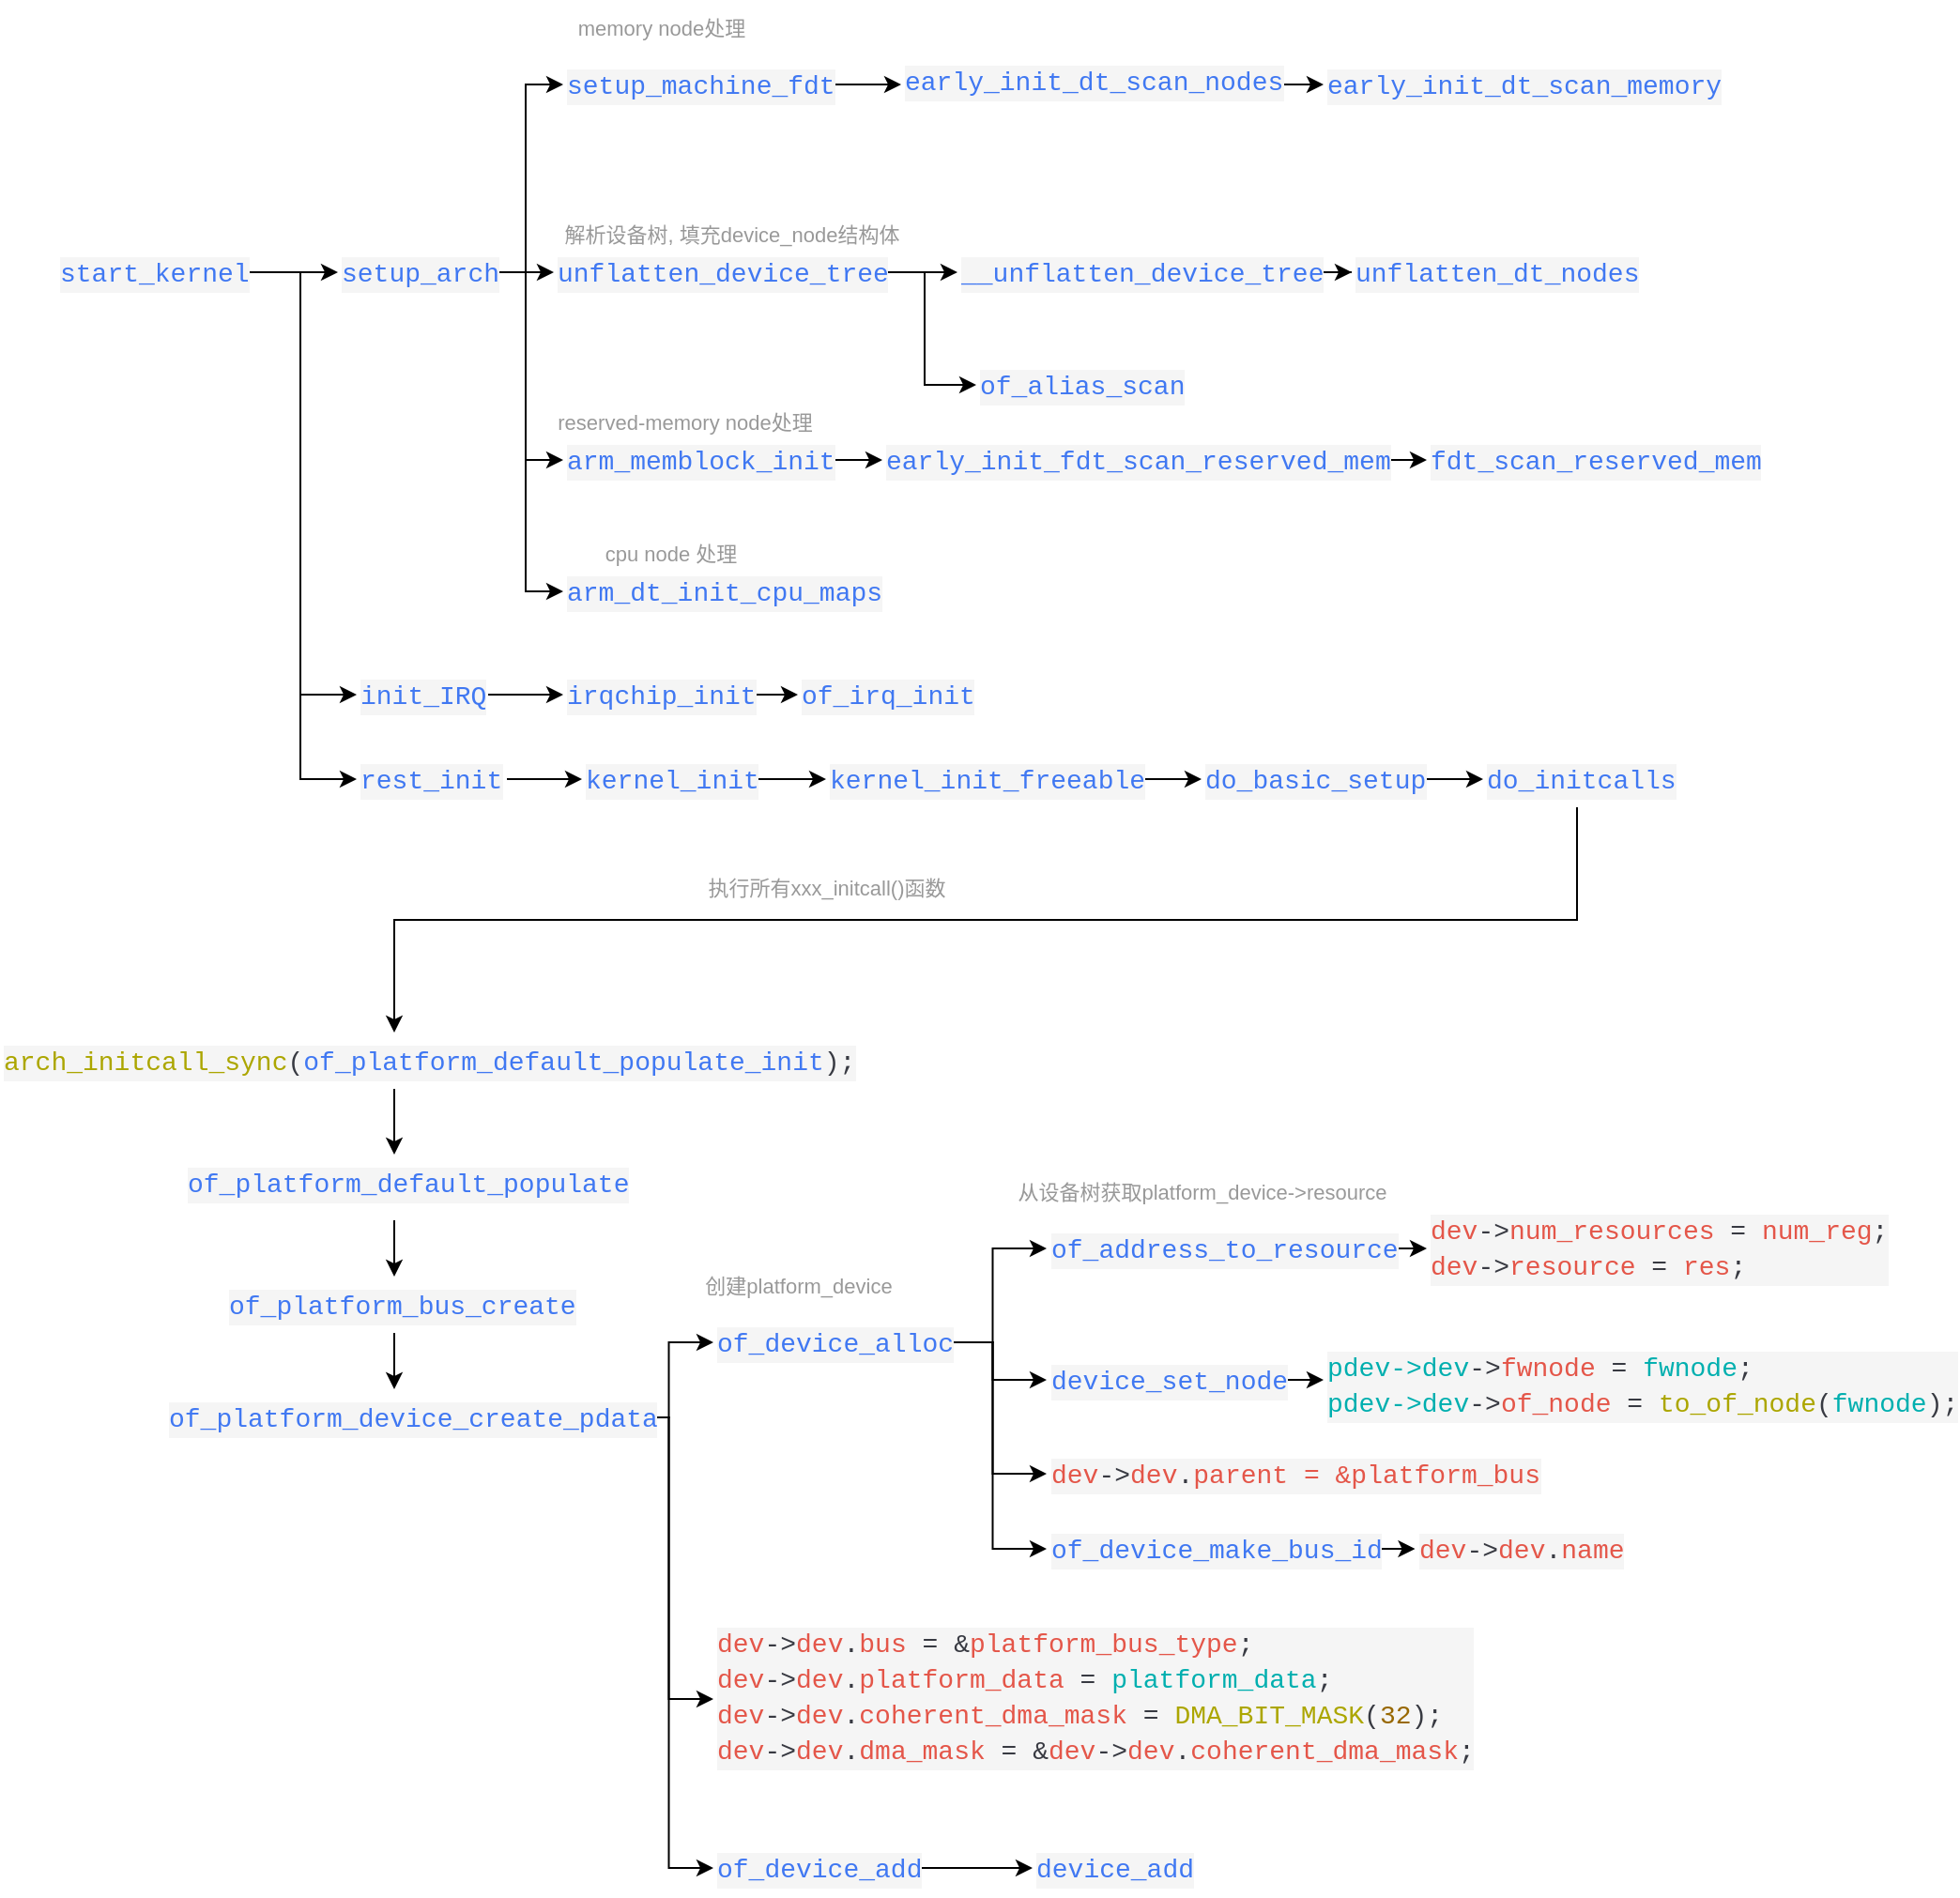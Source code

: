<mxfile version="26.0.2">
  <diagram name="Page-1" id="c_aKFCgezThwKSnsP-2Q">
    <mxGraphModel dx="1252" dy="1802" grid="1" gridSize="10" guides="1" tooltips="1" connect="1" arrows="1" fold="1" page="1" pageScale="1" pageWidth="827" pageHeight="1169" math="0" shadow="0">
      <root>
        <mxCell id="0" />
        <mxCell id="1" parent="0" />
        <mxCell id="-WgV6c3cFRhMevF5lkmL-1" value="" style="edgeStyle=orthogonalEdgeStyle;rounded=0;orthogonalLoop=1;jettySize=auto;html=1;" edge="1" parent="1" source="-WgV6c3cFRhMevF5lkmL-2" target="-WgV6c3cFRhMevF5lkmL-4">
          <mxGeometry relative="1" as="geometry" />
        </mxCell>
        <mxCell id="-WgV6c3cFRhMevF5lkmL-16" style="edgeStyle=orthogonalEdgeStyle;rounded=0;orthogonalLoop=1;jettySize=auto;html=1;exitX=1;exitY=0.5;exitDx=0;exitDy=0;entryX=0;entryY=0.5;entryDx=0;entryDy=0;" edge="1" parent="1" source="-WgV6c3cFRhMevF5lkmL-2" target="-WgV6c3cFRhMevF5lkmL-15">
          <mxGeometry relative="1" as="geometry" />
        </mxCell>
        <mxCell id="-WgV6c3cFRhMevF5lkmL-82" style="edgeStyle=orthogonalEdgeStyle;rounded=0;orthogonalLoop=1;jettySize=auto;html=1;exitX=1;exitY=0.5;exitDx=0;exitDy=0;entryX=0;entryY=0.5;entryDx=0;entryDy=0;" edge="1" parent="1" source="-WgV6c3cFRhMevF5lkmL-2" target="-WgV6c3cFRhMevF5lkmL-81">
          <mxGeometry relative="1" as="geometry" />
        </mxCell>
        <mxCell id="-WgV6c3cFRhMevF5lkmL-2" value="&lt;div style=&quot;color: #383a42;background-color: #f5f5f5;font-family: Consolas, &#39;Courier New&#39;, monospace;font-weight: normal;font-size: 14px;line-height: 19px;white-space: pre;&quot;&gt;&lt;div&gt;&lt;span style=&quot;color: #4078f2;&quot;&gt;start_kernel&lt;/span&gt;&lt;/div&gt;&lt;/div&gt;" style="text;whiteSpace=wrap;html=1;" vertex="1" parent="1">
          <mxGeometry x="60" y="100" width="100" height="30" as="geometry" />
        </mxCell>
        <mxCell id="-WgV6c3cFRhMevF5lkmL-3" value="" style="edgeStyle=orthogonalEdgeStyle;rounded=0;orthogonalLoop=1;jettySize=auto;html=1;" edge="1" parent="1" source="-WgV6c3cFRhMevF5lkmL-4" target="-WgV6c3cFRhMevF5lkmL-6">
          <mxGeometry relative="1" as="geometry" />
        </mxCell>
        <mxCell id="-WgV6c3cFRhMevF5lkmL-14" style="edgeStyle=orthogonalEdgeStyle;rounded=0;orthogonalLoop=1;jettySize=auto;html=1;exitX=1;exitY=0.5;exitDx=0;exitDy=0;entryX=0;entryY=0.5;entryDx=0;entryDy=0;" edge="1" parent="1" source="-WgV6c3cFRhMevF5lkmL-4" target="-WgV6c3cFRhMevF5lkmL-13">
          <mxGeometry relative="1" as="geometry" />
        </mxCell>
        <mxCell id="-WgV6c3cFRhMevF5lkmL-65" style="edgeStyle=orthogonalEdgeStyle;rounded=0;orthogonalLoop=1;jettySize=auto;html=1;exitX=1;exitY=0.5;exitDx=0;exitDy=0;entryX=0;entryY=0.5;entryDx=0;entryDy=0;" edge="1" parent="1" source="-WgV6c3cFRhMevF5lkmL-4" target="-WgV6c3cFRhMevF5lkmL-64">
          <mxGeometry relative="1" as="geometry" />
        </mxCell>
        <mxCell id="-WgV6c3cFRhMevF5lkmL-75" style="edgeStyle=orthogonalEdgeStyle;rounded=0;orthogonalLoop=1;jettySize=auto;html=1;exitX=1;exitY=0.5;exitDx=0;exitDy=0;entryX=0;entryY=0.5;entryDx=0;entryDy=0;" edge="1" parent="1" source="-WgV6c3cFRhMevF5lkmL-4" target="-WgV6c3cFRhMevF5lkmL-74">
          <mxGeometry relative="1" as="geometry" />
        </mxCell>
        <mxCell id="-WgV6c3cFRhMevF5lkmL-4" value="&lt;div style=&quot;color: #383a42;background-color: #f5f5f5;font-family: Consolas, &#39;Courier New&#39;, monospace;font-weight: normal;font-size: 14px;line-height: 19px;white-space: pre;&quot;&gt;&lt;div&gt;&lt;span style=&quot;color: #4078f2;&quot;&gt;setup_arch&lt;/span&gt;&lt;/div&gt;&lt;/div&gt;" style="text;whiteSpace=wrap;html=1;" vertex="1" parent="1">
          <mxGeometry x="210" y="100" width="80" height="30" as="geometry" />
        </mxCell>
        <mxCell id="-WgV6c3cFRhMevF5lkmL-5" value="" style="edgeStyle=orthogonalEdgeStyle;rounded=0;orthogonalLoop=1;jettySize=auto;html=1;" edge="1" parent="1" source="-WgV6c3cFRhMevF5lkmL-6" target="-WgV6c3cFRhMevF5lkmL-8">
          <mxGeometry relative="1" as="geometry" />
        </mxCell>
        <mxCell id="-WgV6c3cFRhMevF5lkmL-12" style="edgeStyle=orthogonalEdgeStyle;rounded=0;orthogonalLoop=1;jettySize=auto;html=1;exitX=1;exitY=0.5;exitDx=0;exitDy=0;entryX=0;entryY=0.5;entryDx=0;entryDy=0;" edge="1" parent="1" source="-WgV6c3cFRhMevF5lkmL-6" target="-WgV6c3cFRhMevF5lkmL-11">
          <mxGeometry relative="1" as="geometry" />
        </mxCell>
        <mxCell id="-WgV6c3cFRhMevF5lkmL-6" value="&lt;div style=&quot;color: #383a42;background-color: #f5f5f5;font-family: Consolas, &#39;Courier New&#39;, monospace;font-weight: normal;font-size: 14px;line-height: 19px;white-space: pre;&quot;&gt;&lt;div&gt;&lt;span style=&quot;color: #4078f2;&quot;&gt;unflatten_device_tree&lt;/span&gt;&lt;/div&gt;&lt;/div&gt;" style="text;whiteSpace=wrap;html=1;" vertex="1" parent="1">
          <mxGeometry x="325" y="100" width="170" height="30" as="geometry" />
        </mxCell>
        <mxCell id="-WgV6c3cFRhMevF5lkmL-7" value="" style="edgeStyle=orthogonalEdgeStyle;rounded=0;orthogonalLoop=1;jettySize=auto;html=1;" edge="1" parent="1" source="-WgV6c3cFRhMevF5lkmL-8" target="-WgV6c3cFRhMevF5lkmL-9">
          <mxGeometry relative="1" as="geometry" />
        </mxCell>
        <mxCell id="-WgV6c3cFRhMevF5lkmL-8" value="&lt;div style=&quot;color: #383a42;background-color: #f5f5f5;font-family: Consolas, &#39;Courier New&#39;, monospace;font-weight: normal;font-size: 14px;line-height: 19px;white-space: pre;&quot;&gt;&lt;div&gt;&lt;span style=&quot;color: #4078f2;&quot;&gt;__unflatten_device_tree&lt;/span&gt;&lt;/div&gt;&lt;/div&gt;" style="text;whiteSpace=wrap;html=1;" vertex="1" parent="1">
          <mxGeometry x="540" y="100" width="190" height="30" as="geometry" />
        </mxCell>
        <mxCell id="-WgV6c3cFRhMevF5lkmL-9" value="&lt;div style=&quot;color: #383a42;background-color: #f5f5f5;font-family: Consolas, &#39;Courier New&#39;, monospace;font-weight: normal;font-size: 14px;line-height: 19px;white-space: pre;&quot;&gt;&lt;div&gt;&lt;span style=&quot;color: #4078f2;&quot;&gt;unflatten_dt_nodes&lt;/span&gt;&lt;/div&gt;&lt;/div&gt;" style="text;whiteSpace=wrap;html=1;" vertex="1" parent="1">
          <mxGeometry x="750" y="100" width="150" height="30" as="geometry" />
        </mxCell>
        <mxCell id="-WgV6c3cFRhMevF5lkmL-10" value="解析设备树, 填充device_node结构体" style="text;html=1;align=center;verticalAlign=middle;whiteSpace=wrap;rounded=0;fontSize=11;fontColor=#999999;" vertex="1" parent="1">
          <mxGeometry x="320" y="80" width="200" height="30" as="geometry" />
        </mxCell>
        <mxCell id="-WgV6c3cFRhMevF5lkmL-11" value="&lt;div style=&quot;color: #383a42;background-color: #f5f5f5;font-family: Consolas, &#39;Courier New&#39;, monospace;font-weight: normal;font-size: 14px;line-height: 19px;white-space: pre;&quot;&gt;&lt;div&gt;&lt;span style=&quot;color: #4078f2;&quot;&gt;of_alias_scan&lt;/span&gt;&lt;/div&gt;&lt;/div&gt;" style="text;whiteSpace=wrap;html=1;" vertex="1" parent="1">
          <mxGeometry x="550" y="160" width="110" height="30" as="geometry" />
        </mxCell>
        <mxCell id="-WgV6c3cFRhMevF5lkmL-13" value="&lt;div style=&quot;color: #383a42;background-color: #f5f5f5;font-family: Consolas, &#39;Courier New&#39;, monospace;font-weight: normal;font-size: 14px;line-height: 19px;white-space: pre;&quot;&gt;&lt;div&gt;&lt;span style=&quot;color: #4078f2;&quot;&gt;arm_dt_init_cpu_maps&lt;/span&gt;&lt;/div&gt;&lt;/div&gt;" style="text;whiteSpace=wrap;html=1;" vertex="1" parent="1">
          <mxGeometry x="330" y="270" width="160" height="30" as="geometry" />
        </mxCell>
        <mxCell id="-WgV6c3cFRhMevF5lkmL-18" value="" style="edgeStyle=orthogonalEdgeStyle;rounded=0;orthogonalLoop=1;jettySize=auto;html=1;" edge="1" parent="1" source="-WgV6c3cFRhMevF5lkmL-15" target="-WgV6c3cFRhMevF5lkmL-17">
          <mxGeometry relative="1" as="geometry" />
        </mxCell>
        <mxCell id="-WgV6c3cFRhMevF5lkmL-15" value="&lt;div style=&quot;color: #383a42;background-color: #f5f5f5;font-family: Consolas, &#39;Courier New&#39;, monospace;font-weight: normal;font-size: 14px;line-height: 19px;white-space: pre;&quot;&gt;&lt;div&gt;&lt;span style=&quot;color: #4078f2;&quot;&gt;rest_init&lt;/span&gt;&lt;/div&gt;&lt;/div&gt;" style="text;whiteSpace=wrap;html=1;" vertex="1" parent="1">
          <mxGeometry x="220" y="370" width="80" height="30" as="geometry" />
        </mxCell>
        <mxCell id="-WgV6c3cFRhMevF5lkmL-20" value="" style="edgeStyle=orthogonalEdgeStyle;rounded=0;orthogonalLoop=1;jettySize=auto;html=1;" edge="1" parent="1" source="-WgV6c3cFRhMevF5lkmL-17" target="-WgV6c3cFRhMevF5lkmL-19">
          <mxGeometry relative="1" as="geometry" />
        </mxCell>
        <mxCell id="-WgV6c3cFRhMevF5lkmL-17" value="&lt;div style=&quot;color: #383a42;background-color: #f5f5f5;font-family: Consolas, &#39;Courier New&#39;, monospace;font-weight: normal;font-size: 14px;line-height: 19px;white-space: pre;&quot;&gt;&lt;div&gt;&lt;span style=&quot;color: #4078f2;&quot;&gt;kernel_init&lt;/span&gt;&lt;/div&gt;&lt;/div&gt;" style="text;whiteSpace=wrap;html=1;" vertex="1" parent="1">
          <mxGeometry x="340" y="370" width="90" height="30" as="geometry" />
        </mxCell>
        <mxCell id="-WgV6c3cFRhMevF5lkmL-22" value="" style="edgeStyle=orthogonalEdgeStyle;rounded=0;orthogonalLoop=1;jettySize=auto;html=1;" edge="1" parent="1" source="-WgV6c3cFRhMevF5lkmL-19" target="-WgV6c3cFRhMevF5lkmL-21">
          <mxGeometry relative="1" as="geometry" />
        </mxCell>
        <mxCell id="-WgV6c3cFRhMevF5lkmL-19" value="&lt;div style=&quot;color: #383a42;background-color: #f5f5f5;font-family: Consolas, &#39;Courier New&#39;, monospace;font-weight: normal;font-size: 14px;line-height: 19px;white-space: pre;&quot;&gt;&lt;div&gt;&lt;span style=&quot;color: #4078f2;&quot;&gt;kernel_init_freeable&lt;/span&gt;&lt;/div&gt;&lt;/div&gt;" style="text;whiteSpace=wrap;html=1;" vertex="1" parent="1">
          <mxGeometry x="470" y="370" width="160" height="30" as="geometry" />
        </mxCell>
        <mxCell id="-WgV6c3cFRhMevF5lkmL-24" value="" style="edgeStyle=orthogonalEdgeStyle;rounded=0;orthogonalLoop=1;jettySize=auto;html=1;" edge="1" parent="1" source="-WgV6c3cFRhMevF5lkmL-21" target="-WgV6c3cFRhMevF5lkmL-23">
          <mxGeometry relative="1" as="geometry" />
        </mxCell>
        <mxCell id="-WgV6c3cFRhMevF5lkmL-21" value="&lt;div style=&quot;color: #383a42;background-color: #f5f5f5;font-family: Consolas, &#39;Courier New&#39;, monospace;font-weight: normal;font-size: 14px;line-height: 19px;white-space: pre;&quot;&gt;&lt;div&gt;&lt;span style=&quot;color: #4078f2;&quot;&gt;do_basic_setup&lt;/span&gt;&lt;/div&gt;&lt;/div&gt;" style="text;whiteSpace=wrap;html=1;" vertex="1" parent="1">
          <mxGeometry x="670" y="370" width="120" height="30" as="geometry" />
        </mxCell>
        <mxCell id="-WgV6c3cFRhMevF5lkmL-26" style="edgeStyle=orthogonalEdgeStyle;rounded=0;orthogonalLoop=1;jettySize=auto;html=1;exitX=0.5;exitY=1;exitDx=0;exitDy=0;entryX=0.5;entryY=0;entryDx=0;entryDy=0;" edge="1" parent="1" source="-WgV6c3cFRhMevF5lkmL-23" target="-WgV6c3cFRhMevF5lkmL-25">
          <mxGeometry relative="1" as="geometry" />
        </mxCell>
        <mxCell id="-WgV6c3cFRhMevF5lkmL-23" value="&lt;div style=&quot;color: #383a42;background-color: #f5f5f5;font-family: Consolas, &#39;Courier New&#39;, monospace;font-weight: normal;font-size: 14px;line-height: 19px;white-space: pre;&quot;&gt;&lt;div&gt;&lt;span style=&quot;color: #4078f2;&quot;&gt;do_initcalls&lt;/span&gt;&lt;/div&gt;&lt;/div&gt;" style="text;whiteSpace=wrap;html=1;" vertex="1" parent="1">
          <mxGeometry x="820" y="370" width="100" height="30" as="geometry" />
        </mxCell>
        <mxCell id="-WgV6c3cFRhMevF5lkmL-29" value="" style="edgeStyle=orthogonalEdgeStyle;rounded=0;orthogonalLoop=1;jettySize=auto;html=1;" edge="1" parent="1" source="-WgV6c3cFRhMevF5lkmL-25" target="-WgV6c3cFRhMevF5lkmL-28">
          <mxGeometry relative="1" as="geometry" />
        </mxCell>
        <mxCell id="-WgV6c3cFRhMevF5lkmL-25" value="&lt;div style=&quot;color: rgb(56, 58, 66); background-color: rgb(245, 245, 245); font-family: Consolas, &amp;quot;Courier New&amp;quot;, monospace; font-weight: normal; font-size: 14px; line-height: 19px; white-space: pre;&quot;&gt;&lt;div style=&quot;line-height: 19px;&quot;&gt;&lt;span style=&quot;color: #aca600;&quot;&gt;arch_initcall_sync&lt;/span&gt;(&lt;span style=&quot;color: #4078f2;&quot;&gt;of_platform_default_populate_init&lt;/span&gt;);&lt;/div&gt;&lt;/div&gt;" style="text;whiteSpace=wrap;html=1;" vertex="1" parent="1">
          <mxGeometry x="30" y="520" width="420" height="30" as="geometry" />
        </mxCell>
        <mxCell id="-WgV6c3cFRhMevF5lkmL-27" value="执行所有xxx_initcall()函数" style="text;html=1;align=center;verticalAlign=middle;resizable=0;points=[];autosize=1;strokeColor=none;fillColor=none;fontSize=11;fontColor=#999999;" vertex="1" parent="1">
          <mxGeometry x="395" y="428" width="150" height="30" as="geometry" />
        </mxCell>
        <mxCell id="-WgV6c3cFRhMevF5lkmL-31" value="" style="edgeStyle=orthogonalEdgeStyle;rounded=0;orthogonalLoop=1;jettySize=auto;html=1;" edge="1" parent="1" source="-WgV6c3cFRhMevF5lkmL-28" target="-WgV6c3cFRhMevF5lkmL-30">
          <mxGeometry relative="1" as="geometry" />
        </mxCell>
        <mxCell id="-WgV6c3cFRhMevF5lkmL-28" value="&lt;div style=&quot;color: #383a42;background-color: #f5f5f5;font-family: Consolas, &#39;Courier New&#39;, monospace;font-weight: normal;font-size: 14px;line-height: 19px;white-space: pre;&quot;&gt;&lt;div&gt;&lt;span style=&quot;color: #4078f2;&quot;&gt;of_platform_default_populate&lt;/span&gt;&lt;/div&gt;&lt;/div&gt;" style="text;whiteSpace=wrap;html=1;" vertex="1" parent="1">
          <mxGeometry x="127.5" y="585" width="225" height="35" as="geometry" />
        </mxCell>
        <mxCell id="-WgV6c3cFRhMevF5lkmL-33" value="" style="edgeStyle=orthogonalEdgeStyle;rounded=0;orthogonalLoop=1;jettySize=auto;html=1;" edge="1" parent="1" source="-WgV6c3cFRhMevF5lkmL-30" target="-WgV6c3cFRhMevF5lkmL-32">
          <mxGeometry relative="1" as="geometry" />
        </mxCell>
        <mxCell id="-WgV6c3cFRhMevF5lkmL-30" value="&lt;div style=&quot;color: #383a42;background-color: #f5f5f5;font-family: Consolas, &#39;Courier New&#39;, monospace;font-weight: normal;font-size: 14px;line-height: 19px;white-space: pre;&quot;&gt;&lt;div&gt;&lt;span style=&quot;color: #4078f2;&quot;&gt;of_platform_bus_create&lt;/span&gt;&lt;/div&gt;&lt;/div&gt;" style="text;whiteSpace=wrap;html=1;" vertex="1" parent="1">
          <mxGeometry x="150" y="650" width="180" height="30" as="geometry" />
        </mxCell>
        <mxCell id="-WgV6c3cFRhMevF5lkmL-41" style="edgeStyle=orthogonalEdgeStyle;rounded=0;orthogonalLoop=1;jettySize=auto;html=1;exitX=1;exitY=0.5;exitDx=0;exitDy=0;entryX=0;entryY=0.5;entryDx=0;entryDy=0;" edge="1" parent="1" source="-WgV6c3cFRhMevF5lkmL-32" target="-WgV6c3cFRhMevF5lkmL-40">
          <mxGeometry relative="1" as="geometry" />
        </mxCell>
        <mxCell id="-WgV6c3cFRhMevF5lkmL-54" style="edgeStyle=orthogonalEdgeStyle;rounded=0;orthogonalLoop=1;jettySize=auto;html=1;exitX=1;exitY=0.5;exitDx=0;exitDy=0;entryX=0;entryY=0.5;entryDx=0;entryDy=0;" edge="1" parent="1" source="-WgV6c3cFRhMevF5lkmL-32" target="-WgV6c3cFRhMevF5lkmL-34">
          <mxGeometry relative="1" as="geometry" />
        </mxCell>
        <mxCell id="-WgV6c3cFRhMevF5lkmL-62" style="edgeStyle=orthogonalEdgeStyle;rounded=0;orthogonalLoop=1;jettySize=auto;html=1;exitX=1;exitY=0.5;exitDx=0;exitDy=0;entryX=0;entryY=0.5;entryDx=0;entryDy=0;" edge="1" parent="1" source="-WgV6c3cFRhMevF5lkmL-32" target="-WgV6c3cFRhMevF5lkmL-61">
          <mxGeometry relative="1" as="geometry" />
        </mxCell>
        <mxCell id="-WgV6c3cFRhMevF5lkmL-32" value="&lt;div style=&quot;color: #383a42;background-color: #f5f5f5;font-family: Consolas, &#39;Courier New&#39;, monospace;font-weight: normal;font-size: 14px;line-height: 19px;white-space: pre;&quot;&gt;&lt;div&gt;&lt;span style=&quot;color: #4078f2;&quot;&gt;of_platform_device_create_pdata&lt;/span&gt;&lt;/div&gt;&lt;/div&gt;" style="text;whiteSpace=wrap;html=1;" vertex="1" parent="1">
          <mxGeometry x="117.5" y="710" width="245" height="30" as="geometry" />
        </mxCell>
        <mxCell id="-WgV6c3cFRhMevF5lkmL-39" value="" style="edgeStyle=orthogonalEdgeStyle;rounded=0;orthogonalLoop=1;jettySize=auto;html=1;" edge="1" parent="1" source="-WgV6c3cFRhMevF5lkmL-34" target="-WgV6c3cFRhMevF5lkmL-38">
          <mxGeometry relative="1" as="geometry" />
        </mxCell>
        <mxCell id="-WgV6c3cFRhMevF5lkmL-34" value="&lt;div style=&quot;color: #383a42;background-color: #f5f5f5;font-family: Consolas, &#39;Courier New&#39;, monospace;font-weight: normal;font-size: 14px;line-height: 19px;white-space: pre;&quot;&gt;&lt;div&gt;&lt;span style=&quot;color: #4078f2;&quot;&gt;of_device_add&lt;/span&gt;&lt;/div&gt;&lt;/div&gt;" style="text;whiteSpace=wrap;html=1;" vertex="1" parent="1">
          <mxGeometry x="410" y="950" width="110" height="30" as="geometry" />
        </mxCell>
        <mxCell id="-WgV6c3cFRhMevF5lkmL-38" value="&lt;div style=&quot;color: #383a42;background-color: #f5f5f5;font-family: Consolas, &#39;Courier New&#39;, monospace;font-weight: normal;font-size: 14px;line-height: 19px;white-space: pre;&quot;&gt;&lt;div&gt;&lt;span style=&quot;color: #4078f2;&quot;&gt;device_add&lt;/span&gt;&lt;/div&gt;&lt;/div&gt;" style="text;whiteSpace=wrap;html=1;" vertex="1" parent="1">
          <mxGeometry x="580" y="950" width="80" height="30" as="geometry" />
        </mxCell>
        <mxCell id="-WgV6c3cFRhMevF5lkmL-48" style="edgeStyle=orthogonalEdgeStyle;rounded=0;orthogonalLoop=1;jettySize=auto;html=1;exitX=1;exitY=0.5;exitDx=0;exitDy=0;entryX=0;entryY=0.5;entryDx=0;entryDy=0;" edge="1" parent="1" source="-WgV6c3cFRhMevF5lkmL-40" target="-WgV6c3cFRhMevF5lkmL-46">
          <mxGeometry relative="1" as="geometry" />
        </mxCell>
        <mxCell id="-WgV6c3cFRhMevF5lkmL-52" style="edgeStyle=orthogonalEdgeStyle;rounded=0;orthogonalLoop=1;jettySize=auto;html=1;exitX=1;exitY=0.5;exitDx=0;exitDy=0;entryX=0;entryY=0.5;entryDx=0;entryDy=0;" edge="1" parent="1" source="-WgV6c3cFRhMevF5lkmL-40" target="-WgV6c3cFRhMevF5lkmL-43">
          <mxGeometry relative="1" as="geometry" />
        </mxCell>
        <mxCell id="-WgV6c3cFRhMevF5lkmL-56" style="edgeStyle=orthogonalEdgeStyle;rounded=0;orthogonalLoop=1;jettySize=auto;html=1;exitX=1;exitY=0.5;exitDx=0;exitDy=0;entryX=0;entryY=0.5;entryDx=0;entryDy=0;" edge="1" parent="1" source="-WgV6c3cFRhMevF5lkmL-40" target="-WgV6c3cFRhMevF5lkmL-55">
          <mxGeometry relative="1" as="geometry" />
        </mxCell>
        <mxCell id="-WgV6c3cFRhMevF5lkmL-58" style="edgeStyle=orthogonalEdgeStyle;rounded=0;orthogonalLoop=1;jettySize=auto;html=1;exitX=1;exitY=0.5;exitDx=0;exitDy=0;entryX=0;entryY=0.5;entryDx=0;entryDy=0;" edge="1" parent="1" source="-WgV6c3cFRhMevF5lkmL-40" target="-WgV6c3cFRhMevF5lkmL-57">
          <mxGeometry relative="1" as="geometry" />
        </mxCell>
        <mxCell id="-WgV6c3cFRhMevF5lkmL-40" value="&lt;div style=&quot;color: #383a42;background-color: #f5f5f5;font-family: Consolas, &#39;Courier New&#39;, monospace;font-weight: normal;font-size: 14px;line-height: 19px;white-space: pre;&quot;&gt;&lt;div&gt;&lt;span style=&quot;color: #4078f2;&quot;&gt;of_device_alloc&lt;/span&gt;&lt;/div&gt;&lt;/div&gt;" style="text;whiteSpace=wrap;html=1;" vertex="1" parent="1">
          <mxGeometry x="410" y="670" width="120" height="30" as="geometry" />
        </mxCell>
        <mxCell id="-WgV6c3cFRhMevF5lkmL-42" value="创建platform_device" style="text;html=1;align=center;verticalAlign=middle;resizable=0;points=[];autosize=1;strokeColor=none;fillColor=none;fontSize=11;fontColor=#999999;" vertex="1" parent="1">
          <mxGeometry x="395" y="640" width="120" height="30" as="geometry" />
        </mxCell>
        <mxCell id="-WgV6c3cFRhMevF5lkmL-53" value="" style="edgeStyle=orthogonalEdgeStyle;rounded=0;orthogonalLoop=1;jettySize=auto;html=1;" edge="1" parent="1" source="-WgV6c3cFRhMevF5lkmL-43" target="-WgV6c3cFRhMevF5lkmL-51">
          <mxGeometry relative="1" as="geometry" />
        </mxCell>
        <mxCell id="-WgV6c3cFRhMevF5lkmL-43" value="&lt;div style=&quot;color: #383a42;background-color: #f5f5f5;font-family: Consolas, &#39;Courier New&#39;, monospace;font-weight: normal;font-size: 14px;line-height: 19px;white-space: pre;&quot;&gt;&lt;div&gt;&lt;span style=&quot;color: #4078f2;&quot;&gt;of_address_to_resource&lt;/span&gt;&lt;/div&gt;&lt;/div&gt;" style="text;whiteSpace=wrap;html=1;" vertex="1" parent="1">
          <mxGeometry x="587.5" y="620" width="180" height="30" as="geometry" />
        </mxCell>
        <mxCell id="-WgV6c3cFRhMevF5lkmL-45" value="从设备树获取platform_device-&amp;gt;resource" style="text;html=1;align=center;verticalAlign=middle;resizable=0;points=[];autosize=1;strokeColor=none;fillColor=none;fontSize=11;fontColor=#999999;" vertex="1" parent="1">
          <mxGeometry x="560" y="590" width="220" height="30" as="geometry" />
        </mxCell>
        <mxCell id="-WgV6c3cFRhMevF5lkmL-50" value="" style="edgeStyle=orthogonalEdgeStyle;rounded=0;orthogonalLoop=1;jettySize=auto;html=1;" edge="1" parent="1" source="-WgV6c3cFRhMevF5lkmL-46" target="-WgV6c3cFRhMevF5lkmL-49">
          <mxGeometry relative="1" as="geometry" />
        </mxCell>
        <mxCell id="-WgV6c3cFRhMevF5lkmL-46" value="&lt;div style=&quot;color: #383a42;background-color: #f5f5f5;font-family: Consolas, &#39;Courier New&#39;, monospace;font-weight: normal;font-size: 14px;line-height: 19px;white-space: pre;&quot;&gt;&lt;div&gt;&lt;span style=&quot;color: #4078f2;&quot;&gt;device_set_node&lt;/span&gt;&lt;/div&gt;&lt;/div&gt;" style="text;whiteSpace=wrap;html=1;" vertex="1" parent="1">
          <mxGeometry x="587.5" y="690" width="125" height="30" as="geometry" />
        </mxCell>
        <mxCell id="-WgV6c3cFRhMevF5lkmL-49" value="&lt;div style=&quot;color: rgb(56, 58, 66); background-color: rgb(245, 245, 245); font-family: Consolas, &amp;quot;Courier New&amp;quot;, monospace; font-weight: normal; font-size: 14px; line-height: 19px; white-space: pre;&quot;&gt;&lt;div&gt;&lt;span style=&quot;color: rgb(0, 175, 175);&quot;&gt;pdev-&amp;gt;dev&lt;/span&gt;&lt;span style=&quot;color: rgb(56, 58, 66);&quot;&gt;-&amp;gt;&lt;/span&gt;&lt;span style=&quot;color: rgb(228, 86, 73);&quot;&gt;fwnode&lt;/span&gt;&lt;span style=&quot;color: rgb(56, 58, 66);&quot;&gt; &lt;/span&gt;&lt;span style=&quot;color: rgb(56, 58, 66);&quot;&gt;=&lt;/span&gt;&lt;span style=&quot;color: rgb(56, 58, 66);&quot;&gt; &lt;/span&gt;&lt;span style=&quot;color: rgb(0, 175, 175);&quot;&gt;fwnode&lt;/span&gt;&lt;span style=&quot;color: rgb(56, 58, 66);&quot;&gt;;&lt;/span&gt;&lt;/div&gt;&lt;div&gt;&lt;span style=&quot;color: rgb(0, 175, 175);&quot;&gt;pdev-&amp;gt;dev&lt;/span&gt;&lt;span style=&quot;color: rgb(56, 58, 66);&quot;&gt;-&amp;gt;&lt;/span&gt;&lt;span style=&quot;color: rgb(228, 86, 73);&quot;&gt;of_node&lt;/span&gt;&lt;span style=&quot;color: rgb(56, 58, 66);&quot;&gt; &lt;/span&gt;&lt;span style=&quot;color: rgb(56, 58, 66);&quot;&gt;=&lt;/span&gt;&lt;span style=&quot;color: rgb(56, 58, 66);&quot;&gt; &lt;/span&gt;&lt;span style=&quot;color: rgb(172, 166, 0);&quot;&gt;to_of_node&lt;/span&gt;&lt;span style=&quot;color: rgb(56, 58, 66);&quot;&gt;(&lt;/span&gt;&lt;span style=&quot;color: rgb(0, 175, 175);&quot;&gt;fwnode&lt;/span&gt;&lt;span style=&quot;color: rgb(56, 58, 66);&quot;&gt;);&lt;/span&gt;&lt;/div&gt;&lt;/div&gt;" style="text;whiteSpace=wrap;html=1;" vertex="1" parent="1">
          <mxGeometry x="735" y="682.5" width="315" height="45" as="geometry" />
        </mxCell>
        <mxCell id="-WgV6c3cFRhMevF5lkmL-51" value="&lt;div style=&quot;color: rgb(56, 58, 66); background-color: rgb(245, 245, 245); font-family: Consolas, &amp;quot;Courier New&amp;quot;, monospace; font-weight: normal; font-size: 14px; line-height: 19px; white-space: pre;&quot;&gt;&lt;div&gt;&lt;span style=&quot;color: rgb(228, 86, 73);&quot;&gt;dev&lt;/span&gt;&lt;span style=&quot;color: rgb(56, 58, 66);&quot;&gt;-&amp;gt;&lt;/span&gt;&lt;span style=&quot;color: rgb(228, 86, 73);&quot;&gt;num_resources&lt;/span&gt;&lt;span style=&quot;color: rgb(56, 58, 66);&quot;&gt; &lt;/span&gt;&lt;span style=&quot;color: rgb(56, 58, 66);&quot;&gt;=&lt;/span&gt;&lt;span style=&quot;color: rgb(56, 58, 66);&quot;&gt; &lt;/span&gt;&lt;span style=&quot;color: rgb(228, 86, 73);&quot;&gt;num_reg&lt;/span&gt;&lt;span style=&quot;color: rgb(56, 58, 66);&quot;&gt;;&lt;/span&gt;&lt;/div&gt;&lt;div&gt;&lt;span style=&quot;color: rgb(228, 86, 73);&quot;&gt;dev&lt;/span&gt;&lt;span style=&quot;color: rgb(56, 58, 66);&quot;&gt;-&amp;gt;&lt;/span&gt;&lt;span style=&quot;color: rgb(228, 86, 73);&quot;&gt;resource&lt;/span&gt;&lt;span style=&quot;color: rgb(56, 58, 66);&quot;&gt; &lt;/span&gt;&lt;span style=&quot;color: rgb(56, 58, 66);&quot;&gt;=&lt;/span&gt;&lt;span style=&quot;color: rgb(56, 58, 66);&quot;&gt; &lt;/span&gt;&lt;span style=&quot;color: rgb(228, 86, 73);&quot;&gt;res&lt;/span&gt;&lt;span style=&quot;color: rgb(56, 58, 66);&quot;&gt;;&lt;/span&gt;&lt;/div&gt;&lt;/div&gt;" style="text;whiteSpace=wrap;html=1;" vertex="1" parent="1">
          <mxGeometry x="790" y="610" width="230" height="50" as="geometry" />
        </mxCell>
        <mxCell id="-WgV6c3cFRhMevF5lkmL-55" value="&lt;div style=&quot;color: rgb(56, 58, 66); background-color: rgb(245, 245, 245); font-family: Consolas, &amp;quot;Courier New&amp;quot;, monospace; font-weight: normal; font-size: 14px; line-height: 19px; white-space: pre;&quot;&gt;&lt;div&gt;&lt;span style=&quot;color: rgb(228, 86, 73);&quot;&gt;dev&lt;/span&gt;&lt;span style=&quot;color: rgb(56, 58, 66);&quot;&gt;-&amp;gt;&lt;/span&gt;&lt;span style=&quot;color: rgb(228, 86, 73);&quot;&gt;dev&lt;/span&gt;&lt;span style=&quot;color: rgb(56, 58, 66);&quot;&gt;.&lt;/span&gt;&lt;span style=&quot;color: rgb(228, 86, 73);&quot;&gt;parent = &amp;amp;platform_bus&lt;/span&gt;&lt;/div&gt;&lt;/div&gt;" style="text;whiteSpace=wrap;html=1;" vertex="1" parent="1">
          <mxGeometry x="587.5" y="740" width="242.5" height="30" as="geometry" />
        </mxCell>
        <mxCell id="-WgV6c3cFRhMevF5lkmL-60" value="" style="edgeStyle=orthogonalEdgeStyle;rounded=0;orthogonalLoop=1;jettySize=auto;html=1;" edge="1" parent="1" source="-WgV6c3cFRhMevF5lkmL-57" target="-WgV6c3cFRhMevF5lkmL-59">
          <mxGeometry relative="1" as="geometry" />
        </mxCell>
        <mxCell id="-WgV6c3cFRhMevF5lkmL-57" value="&lt;div style=&quot;color: rgb(56, 58, 66); background-color: rgb(245, 245, 245); font-family: Consolas, &amp;quot;Courier New&amp;quot;, monospace; font-weight: normal; font-size: 14px; line-height: 19px; white-space: pre;&quot;&gt;&lt;div&gt;&lt;span style=&quot;color: rgb(64, 120, 242);&quot;&gt;of_device_make_bus_id&lt;/span&gt;&lt;/div&gt;&lt;/div&gt;" style="text;whiteSpace=wrap;html=1;" vertex="1" parent="1">
          <mxGeometry x="587.5" y="780" width="170" height="30" as="geometry" />
        </mxCell>
        <mxCell id="-WgV6c3cFRhMevF5lkmL-59" value="&lt;div style=&quot;background-color: rgb(245, 245, 245); font-family: Consolas, &amp;quot;Courier New&amp;quot;, monospace; font-weight: normal; font-size: 14px; line-height: 19px; white-space: pre; color: rgb(56, 58, 66);&quot;&gt;&lt;div style=&quot;&quot;&gt;&lt;span style=&quot;color: rgb(228, 86, 73);&quot;&gt;dev&lt;/span&gt;&lt;span style=&quot;color: rgb(56, 58, 66);&quot;&gt;-&amp;gt;&lt;/span&gt;&lt;span style=&quot;color: rgb(228, 86, 73);&quot;&gt;dev&lt;/span&gt;&lt;span style=&quot;color: rgb(56, 58, 66);&quot;&gt;.&lt;/span&gt;&lt;span style=&quot;color: rgb(56, 58, 66);&quot;&gt;&lt;font color=&quot;#e45649&quot;&gt;name&lt;/font&gt;&lt;/span&gt;&lt;/div&gt;&lt;/div&gt;" style="text;whiteSpace=wrap;html=1;" vertex="1" parent="1">
          <mxGeometry x="783.75" y="780" width="106.25" height="30" as="geometry" />
        </mxCell>
        <mxCell id="-WgV6c3cFRhMevF5lkmL-61" value="&lt;div style=&quot;color: rgb(56, 58, 66); background-color: rgb(245, 245, 245); font-family: Consolas, &amp;quot;Courier New&amp;quot;, monospace; font-weight: normal; font-size: 14px; line-height: 19px; white-space: pre;&quot;&gt;&lt;div&gt;&lt;span style=&quot;color: rgb(228, 86, 73);&quot;&gt;dev&lt;/span&gt;&lt;span style=&quot;color: rgb(56, 58, 66);&quot;&gt;-&amp;gt;&lt;/span&gt;&lt;span style=&quot;color: rgb(228, 86, 73);&quot;&gt;dev&lt;/span&gt;&lt;span style=&quot;color: rgb(56, 58, 66);&quot;&gt;.&lt;/span&gt;&lt;span style=&quot;color: rgb(228, 86, 73);&quot;&gt;bus&lt;/span&gt;&lt;span style=&quot;color: rgb(56, 58, 66);&quot;&gt; &lt;/span&gt;&lt;span style=&quot;color: rgb(56, 58, 66);&quot;&gt;=&lt;/span&gt;&lt;span style=&quot;color: rgb(56, 58, 66);&quot;&gt; &lt;/span&gt;&lt;span style=&quot;color: rgb(56, 58, 66);&quot;&gt;&amp;amp;&lt;/span&gt;&lt;span style=&quot;color: rgb(228, 86, 73);&quot;&gt;platform_bus_type&lt;/span&gt;&lt;span style=&quot;color: rgb(56, 58, 66);&quot;&gt;;&lt;/span&gt;&lt;/div&gt;&lt;div&gt;&lt;span style=&quot;color: rgb(228, 86, 73);&quot;&gt;dev&lt;/span&gt;&lt;span style=&quot;color: rgb(56, 58, 66);&quot;&gt;-&amp;gt;&lt;/span&gt;&lt;span style=&quot;color: rgb(228, 86, 73);&quot;&gt;dev&lt;/span&gt;&lt;span style=&quot;color: rgb(56, 58, 66);&quot;&gt;.&lt;/span&gt;&lt;span style=&quot;color: rgb(228, 86, 73);&quot;&gt;platform_data&lt;/span&gt;&lt;span style=&quot;color: rgb(56, 58, 66);&quot;&gt; &lt;/span&gt;&lt;span style=&quot;color: rgb(56, 58, 66);&quot;&gt;=&lt;/span&gt;&lt;span style=&quot;color: rgb(56, 58, 66);&quot;&gt; &lt;/span&gt;&lt;span style=&quot;color: rgb(0, 175, 175);&quot;&gt;platform_data&lt;/span&gt;&lt;span style=&quot;color: rgb(56, 58, 66);&quot;&gt;;&lt;/span&gt;&lt;/div&gt;&lt;div&gt;&lt;span style=&quot;color: rgb(56, 58, 66);&quot;&gt;&lt;div style=&quot;line-height: 19px;&quot;&gt;&lt;span style=&quot;color: rgb(228, 86, 73);&quot;&gt;dev&lt;/span&gt;-&amp;gt;&lt;span style=&quot;color: rgb(228, 86, 73);&quot;&gt;dev&lt;/span&gt;.&lt;span style=&quot;color: rgb(228, 86, 73);&quot;&gt;coherent_dma_mask&lt;/span&gt; = &lt;span style=&quot;color: rgb(172, 166, 0);&quot;&gt;DMA_BIT_MASK&lt;/span&gt;(&lt;span style=&quot;color: rgb(152, 104, 1);&quot;&gt;32&lt;/span&gt;);&lt;/div&gt;&lt;div style=&quot;line-height: 19px;&quot;&gt;&lt;div style=&quot;line-height: 19px;&quot;&gt;&lt;span style=&quot;color: #e45649;&quot;&gt;dev&lt;/span&gt;-&amp;gt;&lt;span style=&quot;color: #e45649;&quot;&gt;dev&lt;/span&gt;.&lt;span style=&quot;color: #e45649;&quot;&gt;dma_mask&lt;/span&gt; = &amp;amp;&lt;span style=&quot;color: #e45649;&quot;&gt;dev&lt;/span&gt;-&amp;gt;&lt;span style=&quot;color: #e45649;&quot;&gt;dev&lt;/span&gt;.&lt;span style=&quot;color: #e45649;&quot;&gt;coherent_dma_mask&lt;/span&gt;;&lt;/div&gt;&lt;/div&gt;&lt;/span&gt;&lt;/div&gt;&lt;/div&gt;" style="text;whiteSpace=wrap;html=1;" vertex="1" parent="1">
          <mxGeometry x="410" y="830" width="400" height="90" as="geometry" />
        </mxCell>
        <mxCell id="-WgV6c3cFRhMevF5lkmL-63" value="cpu node 处理" style="text;html=1;align=center;verticalAlign=middle;whiteSpace=wrap;rounded=0;fontSize=11;fontColor=#999999;" vertex="1" parent="1">
          <mxGeometry x="330" y="250" width="115" height="30" as="geometry" />
        </mxCell>
        <mxCell id="-WgV6c3cFRhMevF5lkmL-68" value="" style="edgeStyle=orthogonalEdgeStyle;rounded=0;orthogonalLoop=1;jettySize=auto;html=1;" edge="1" parent="1" source="-WgV6c3cFRhMevF5lkmL-64" target="-WgV6c3cFRhMevF5lkmL-67">
          <mxGeometry relative="1" as="geometry" />
        </mxCell>
        <mxCell id="-WgV6c3cFRhMevF5lkmL-64" value="&lt;div style=&quot;color: #383a42;background-color: #f5f5f5;font-family: Consolas, &#39;Courier New&#39;, monospace;font-weight: normal;font-size: 14px;line-height: 19px;white-space: pre;&quot;&gt;&lt;div&gt;&lt;span style=&quot;color: #4078f2;&quot;&gt;setup_machine_fdt&lt;/span&gt;&lt;/div&gt;&lt;/div&gt;" style="text;whiteSpace=wrap;html=1;" vertex="1" parent="1">
          <mxGeometry x="330" width="140" height="30" as="geometry" />
        </mxCell>
        <mxCell id="-WgV6c3cFRhMevF5lkmL-72" value="" style="edgeStyle=orthogonalEdgeStyle;rounded=0;orthogonalLoop=1;jettySize=auto;html=1;" edge="1" parent="1" source="-WgV6c3cFRhMevF5lkmL-67" target="-WgV6c3cFRhMevF5lkmL-71">
          <mxGeometry relative="1" as="geometry" />
        </mxCell>
        <mxCell id="-WgV6c3cFRhMevF5lkmL-67" value="&lt;div style=&quot;color: #383a42;background-color: #f5f5f5;font-family: Consolas, &#39;Courier New&#39;, monospace;font-weight: normal;font-size: 14px;line-height: 19px;white-space: pre;&quot;&gt;&lt;div&gt;&lt;span style=&quot;color: #4078f2;&quot;&gt;early_init_dt_scan_nodes&lt;/span&gt;&lt;/div&gt;&lt;/div&gt;" style="text;whiteSpace=wrap;html=1;" vertex="1" parent="1">
          <mxGeometry x="510" y="-2.5" width="190" height="35" as="geometry" />
        </mxCell>
        <mxCell id="-WgV6c3cFRhMevF5lkmL-71" value="&lt;div style=&quot;color: #383a42;background-color: #f5f5f5;font-family: Consolas, &#39;Courier New&#39;, monospace;font-weight: normal;font-size: 14px;line-height: 19px;white-space: pre;&quot;&gt;&lt;div&gt;&lt;span style=&quot;color: #4078f2;&quot;&gt;early_init_dt_scan_memory&lt;/span&gt;&lt;/div&gt;&lt;/div&gt;" style="text;whiteSpace=wrap;html=1;" vertex="1" parent="1">
          <mxGeometry x="735" width="205" height="30" as="geometry" />
        </mxCell>
        <mxCell id="-WgV6c3cFRhMevF5lkmL-73" value="memory node处理" style="text;html=1;align=center;verticalAlign=middle;whiteSpace=wrap;rounded=0;fontSize=11;fontColor=#999999;" vertex="1" parent="1">
          <mxGeometry x="325" y="-30" width="115" height="30" as="geometry" />
        </mxCell>
        <mxCell id="-WgV6c3cFRhMevF5lkmL-78" value="" style="edgeStyle=orthogonalEdgeStyle;rounded=0;orthogonalLoop=1;jettySize=auto;html=1;" edge="1" parent="1" source="-WgV6c3cFRhMevF5lkmL-74" target="-WgV6c3cFRhMevF5lkmL-77">
          <mxGeometry relative="1" as="geometry" />
        </mxCell>
        <mxCell id="-WgV6c3cFRhMevF5lkmL-74" value="&lt;div style=&quot;color: #383a42;background-color: #f5f5f5;font-family: Consolas, &#39;Courier New&#39;, monospace;font-weight: normal;font-size: 14px;line-height: 19px;white-space: pre;&quot;&gt;&lt;div&gt;&lt;span style=&quot;color: #4078f2;&quot;&gt;arm_memblock_init&lt;/span&gt;&lt;/div&gt;&lt;/div&gt;" style="text;whiteSpace=wrap;html=1;" vertex="1" parent="1">
          <mxGeometry x="330" y="200" width="140" height="30" as="geometry" />
        </mxCell>
        <mxCell id="-WgV6c3cFRhMevF5lkmL-76" value="reserved-memory node处理" style="text;html=1;align=center;verticalAlign=middle;whiteSpace=wrap;rounded=0;fontSize=11;fontColor=#999999;" vertex="1" parent="1">
          <mxGeometry x="320" y="180" width="150" height="30" as="geometry" />
        </mxCell>
        <mxCell id="-WgV6c3cFRhMevF5lkmL-80" value="" style="edgeStyle=orthogonalEdgeStyle;rounded=0;orthogonalLoop=1;jettySize=auto;html=1;" edge="1" parent="1" source="-WgV6c3cFRhMevF5lkmL-77" target="-WgV6c3cFRhMevF5lkmL-79">
          <mxGeometry relative="1" as="geometry" />
        </mxCell>
        <mxCell id="-WgV6c3cFRhMevF5lkmL-77" value="&lt;div style=&quot;color: #383a42;background-color: #f5f5f5;font-family: Consolas, &#39;Courier New&#39;, monospace;font-weight: normal;font-size: 14px;line-height: 19px;white-space: pre;&quot;&gt;&lt;div&gt;&lt;span style=&quot;color: #4078f2;&quot;&gt;early_init_fdt_scan_reserved_mem&lt;/span&gt;&lt;/div&gt;&lt;/div&gt;" style="text;whiteSpace=wrap;html=1;" vertex="1" parent="1">
          <mxGeometry x="500" y="200" width="260" height="30" as="geometry" />
        </mxCell>
        <mxCell id="-WgV6c3cFRhMevF5lkmL-79" value="&lt;div style=&quot;color: #383a42;background-color: #f5f5f5;font-family: Consolas, &#39;Courier New&#39;, monospace;font-weight: normal;font-size: 14px;line-height: 19px;white-space: pre;&quot;&gt;&lt;div&gt;&lt;span style=&quot;color: #4078f2;&quot;&gt;fdt_scan_reserved_mem&lt;/span&gt;&lt;/div&gt;&lt;/div&gt;" style="text;whiteSpace=wrap;html=1;" vertex="1" parent="1">
          <mxGeometry x="790" y="200" width="175" height="30" as="geometry" />
        </mxCell>
        <mxCell id="-WgV6c3cFRhMevF5lkmL-84" value="" style="edgeStyle=orthogonalEdgeStyle;rounded=0;orthogonalLoop=1;jettySize=auto;html=1;" edge="1" parent="1" source="-WgV6c3cFRhMevF5lkmL-81" target="-WgV6c3cFRhMevF5lkmL-83">
          <mxGeometry relative="1" as="geometry" />
        </mxCell>
        <mxCell id="-WgV6c3cFRhMevF5lkmL-81" value="&lt;div style=&quot;color: #383a42;background-color: #f5f5f5;font-family: Consolas, &#39;Courier New&#39;, monospace;font-weight: normal;font-size: 14px;line-height: 19px;white-space: pre;&quot;&gt;&lt;div&gt;&lt;span style=&quot;color: #4078f2;&quot;&gt;init_IRQ&lt;/span&gt;&lt;/div&gt;&lt;/div&gt;" style="text;whiteSpace=wrap;html=1;" vertex="1" parent="1">
          <mxGeometry x="220" y="325" width="70" height="30" as="geometry" />
        </mxCell>
        <mxCell id="-WgV6c3cFRhMevF5lkmL-86" value="" style="edgeStyle=orthogonalEdgeStyle;rounded=0;orthogonalLoop=1;jettySize=auto;html=1;" edge="1" parent="1" source="-WgV6c3cFRhMevF5lkmL-83" target="-WgV6c3cFRhMevF5lkmL-85">
          <mxGeometry relative="1" as="geometry" />
        </mxCell>
        <mxCell id="-WgV6c3cFRhMevF5lkmL-83" value="&lt;div style=&quot;color: #383a42;background-color: #f5f5f5;font-family: Consolas, &#39;Courier New&#39;, monospace;font-weight: normal;font-size: 14px;line-height: 19px;white-space: pre;&quot;&gt;&lt;div&gt;&lt;span style=&quot;color: #4078f2;&quot;&gt;irqchip_init&lt;/span&gt;&lt;/div&gt;&lt;/div&gt;" style="text;whiteSpace=wrap;html=1;" vertex="1" parent="1">
          <mxGeometry x="330" y="325" width="100" height="30" as="geometry" />
        </mxCell>
        <mxCell id="-WgV6c3cFRhMevF5lkmL-85" value="&lt;div style=&quot;color: #383a42;background-color: #f5f5f5;font-family: Consolas, &#39;Courier New&#39;, monospace;font-weight: normal;font-size: 14px;line-height: 19px;white-space: pre;&quot;&gt;&lt;div&gt;&lt;span style=&quot;color: #4078f2;&quot;&gt;of_irq_init&lt;/span&gt;&lt;/div&gt;&lt;/div&gt;" style="text;whiteSpace=wrap;html=1;" vertex="1" parent="1">
          <mxGeometry x="455" y="325" width="90" height="30" as="geometry" />
        </mxCell>
      </root>
    </mxGraphModel>
  </diagram>
</mxfile>
